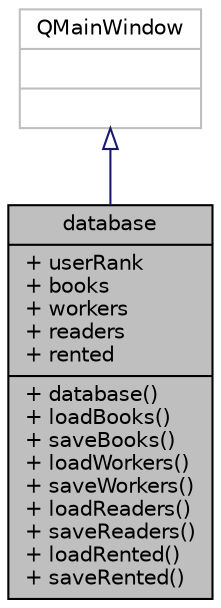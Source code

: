 digraph "database"
{
 // LATEX_PDF_SIZE
  edge [fontname="Helvetica",fontsize="10",labelfontname="Helvetica",labelfontsize="10"];
  node [fontname="Helvetica",fontsize="10",shape=record];
  Node1 [label="{database\n|+ userRank\l+ books\l+ workers\l+ readers\l+ rented\l|+ database()\l+ loadBooks()\l+ saveBooks()\l+ loadWorkers()\l+ saveWorkers()\l+ loadReaders()\l+ saveReaders()\l+ loadRented()\l+ saveRented()\l}",height=0.2,width=0.4,color="black", fillcolor="grey75", style="filled", fontcolor="black",tooltip=" "];
  Node2 -> Node1 [dir="back",color="midnightblue",fontsize="10",style="solid",arrowtail="onormal"];
  Node2 [label="{QMainWindow\n||}",height=0.2,width=0.4,color="grey75", fillcolor="white", style="filled",tooltip=" "];
}
